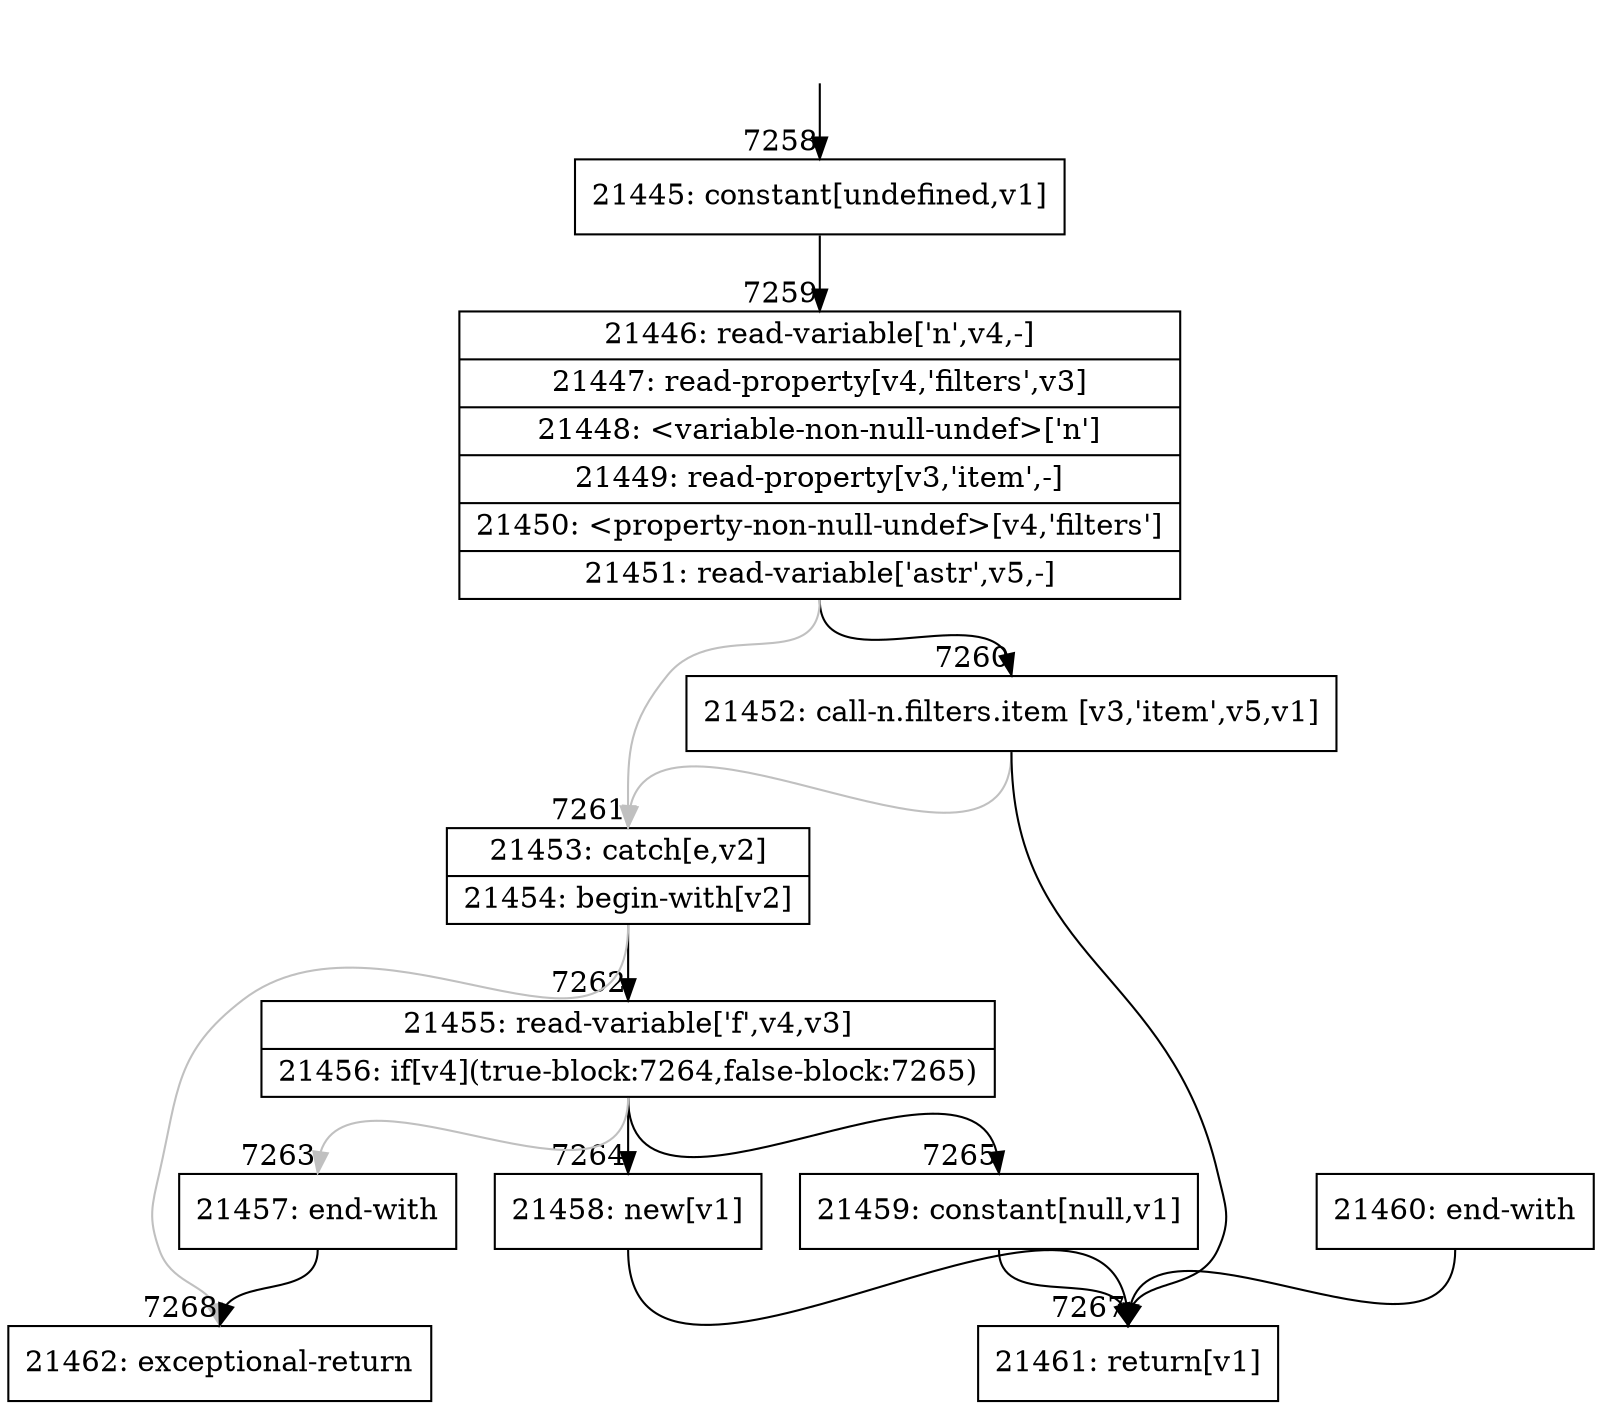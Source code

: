 digraph {
rankdir="TD"
BB_entry504[shape=none,label=""];
BB_entry504 -> BB7258 [tailport=s, headport=n, headlabel="    7258"]
BB7258 [shape=record label="{21445: constant[undefined,v1]}" ] 
BB7258 -> BB7259 [tailport=s, headport=n, headlabel="      7259"]
BB7259 [shape=record label="{21446: read-variable['n',v4,-]|21447: read-property[v4,'filters',v3]|21448: \<variable-non-null-undef\>['n']|21449: read-property[v3,'item',-]|21450: \<property-non-null-undef\>[v4,'filters']|21451: read-variable['astr',v5,-]}" ] 
BB7259 -> BB7260 [tailport=s, headport=n, headlabel="      7260"]
BB7259 -> BB7261 [tailport=s, headport=n, color=gray, headlabel="      7261"]
BB7260 [shape=record label="{21452: call-n.filters.item [v3,'item',v5,v1]}" ] 
BB7260 -> BB7267 [tailport=s, headport=n, headlabel="      7267"]
BB7260 -> BB7261 [tailport=s, headport=n, color=gray]
BB7261 [shape=record label="{21453: catch[e,v2]|21454: begin-with[v2]}" ] 
BB7261 -> BB7262 [tailport=s, headport=n, headlabel="      7262"]
BB7261 -> BB7268 [tailport=s, headport=n, color=gray, headlabel="      7268"]
BB7262 [shape=record label="{21455: read-variable['f',v4,v3]|21456: if[v4](true-block:7264,false-block:7265)}" ] 
BB7262 -> BB7264 [tailport=s, headport=n, headlabel="      7264"]
BB7262 -> BB7265 [tailport=s, headport=n, headlabel="      7265"]
BB7262 -> BB7263 [tailport=s, headport=n, color=gray, headlabel="      7263"]
BB7263 [shape=record label="{21457: end-with}" ] 
BB7263 -> BB7268 [tailport=s, headport=n]
BB7264 [shape=record label="{21458: new[v1]}" ] 
BB7264 -> BB7267 [tailport=s, headport=n]
BB7265 [shape=record label="{21459: constant[null,v1]}" ] 
BB7265 -> BB7267 [tailport=s, headport=n]
BB7266 [shape=record label="{21460: end-with}" ] 
BB7266 -> BB7267 [tailport=s, headport=n]
BB7267 [shape=record label="{21461: return[v1]}" ] 
BB7268 [shape=record label="{21462: exceptional-return}" ] 
//#$~ 10183
}
